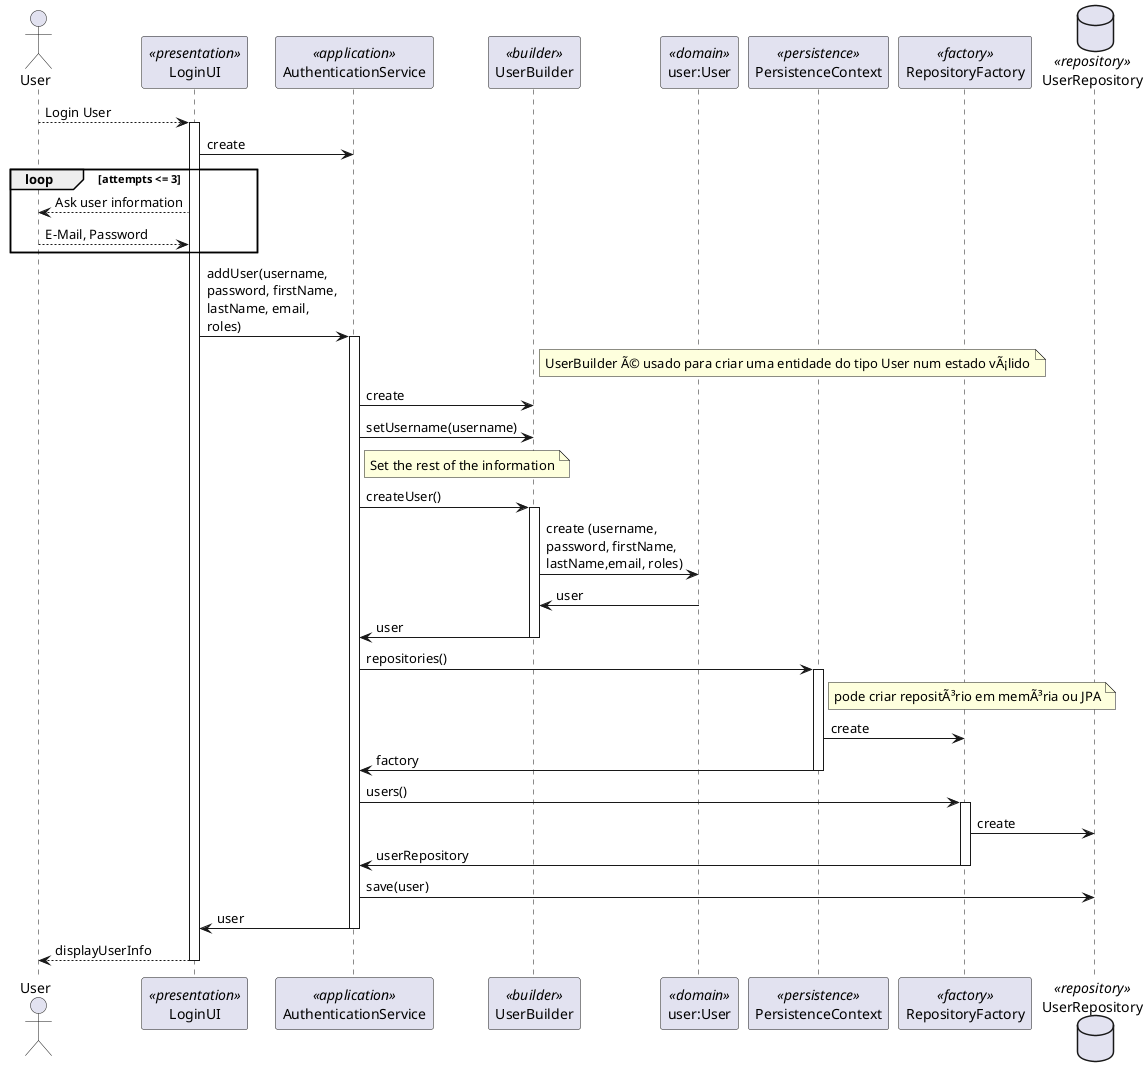 @startuml
'http://plantuml.com/skinparam.html



actor User as Actor
participant LoginUI as UI <<presentation>>
participant AuthenticationService as Controller <<application>>
participant UserBuilder as Builder <<builder>>
participant "user:User" as Domain <<domain>>
participant PersistenceContext as Persistence <<persistence>>
participant RepositoryFactory as Factory <<factory>>
database UserRepository as Repository <<repository>>

Actor --> UI: Login User
activate UI

UI -> Controller: create
    loop attempts <= 3

               UI --> Actor: Ask user information
            Actor --> UI: E-Mail, Password
    end

    UI -> Controller: addUser(username, \npassword, firstName,\nlastName, email, \nroles)
    activate Controller
        note right of Builder:UserBuilder Ã© usado para criar uma entidade do tipo User num estado vÃ¡lido
        Controller -> Builder: create
        Controller -> Builder:setUsername(username)

        note right of Controller: Set the rest of the information

        'Controller -> Builder:setPassword(password)
        'Controller -> Builder:setFirstName(firstName)
        'Controller -> Builder:setLastName(lastName)
        'Controller -> Builder:setEmail(email)
        'Controller -> Builder:setRoles(roles)

        Controller -> Builder:createUser()
        activate Builder
            Builder -> Domain: create (username,\npassword, firstName,\nlastName,email, roles)
            Domain->Builder: user
            Builder -> Controller:user
        deactivate Builder

        Controller -> Persistence: repositories()
        activate Persistence
            note right of Persistence: pode criar repositÃ³rio em memÃ³ria ou JPA
            Persistence -> Factory: create
            Persistence -> Controller: factory
        deactivate Persistence

        Controller -> Factory: users()
        activate Factory
            Factory -> Repository: create
            Factory -> Controller: userRepository
        deactivate Factory

        Controller->Repository:save(user)
        Controller->UI: user
    deactivate Controller

        UI-->Actor: displayUserInfo
deactivate UI
@enduml